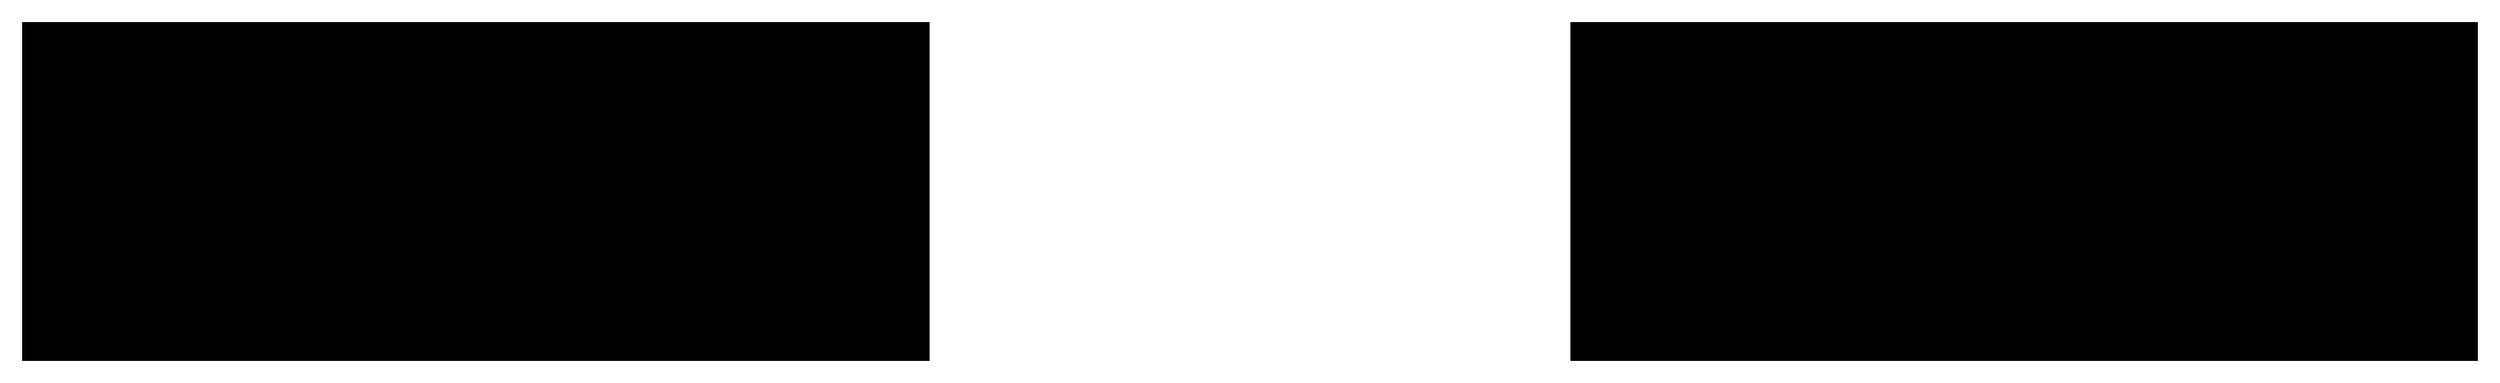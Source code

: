 


\begin{tikzpicture}[y=0.80pt, x=0.80pt, yscale=-1.0, xscale=1.0, inner sep=0pt, outer sep=0pt]
\begin{scope}[shift={(100.0,1856.0)},nonzero rule]
  \path[draw=.,fill=.,line width=1.600pt] (1724.0,-636.0) --
    (1208.0,-636.0) -- (1208.0,-828.0) -- (1724.0,-828.0) --
    (1724.0,-636.0) -- cycle(840.0,-636.0) -- (324.0,-636.0) --
    (324.0,-828.0) -- (840.0,-828.0) -- (840.0,-636.0) -- cycle;
\end{scope}

\end{tikzpicture}

